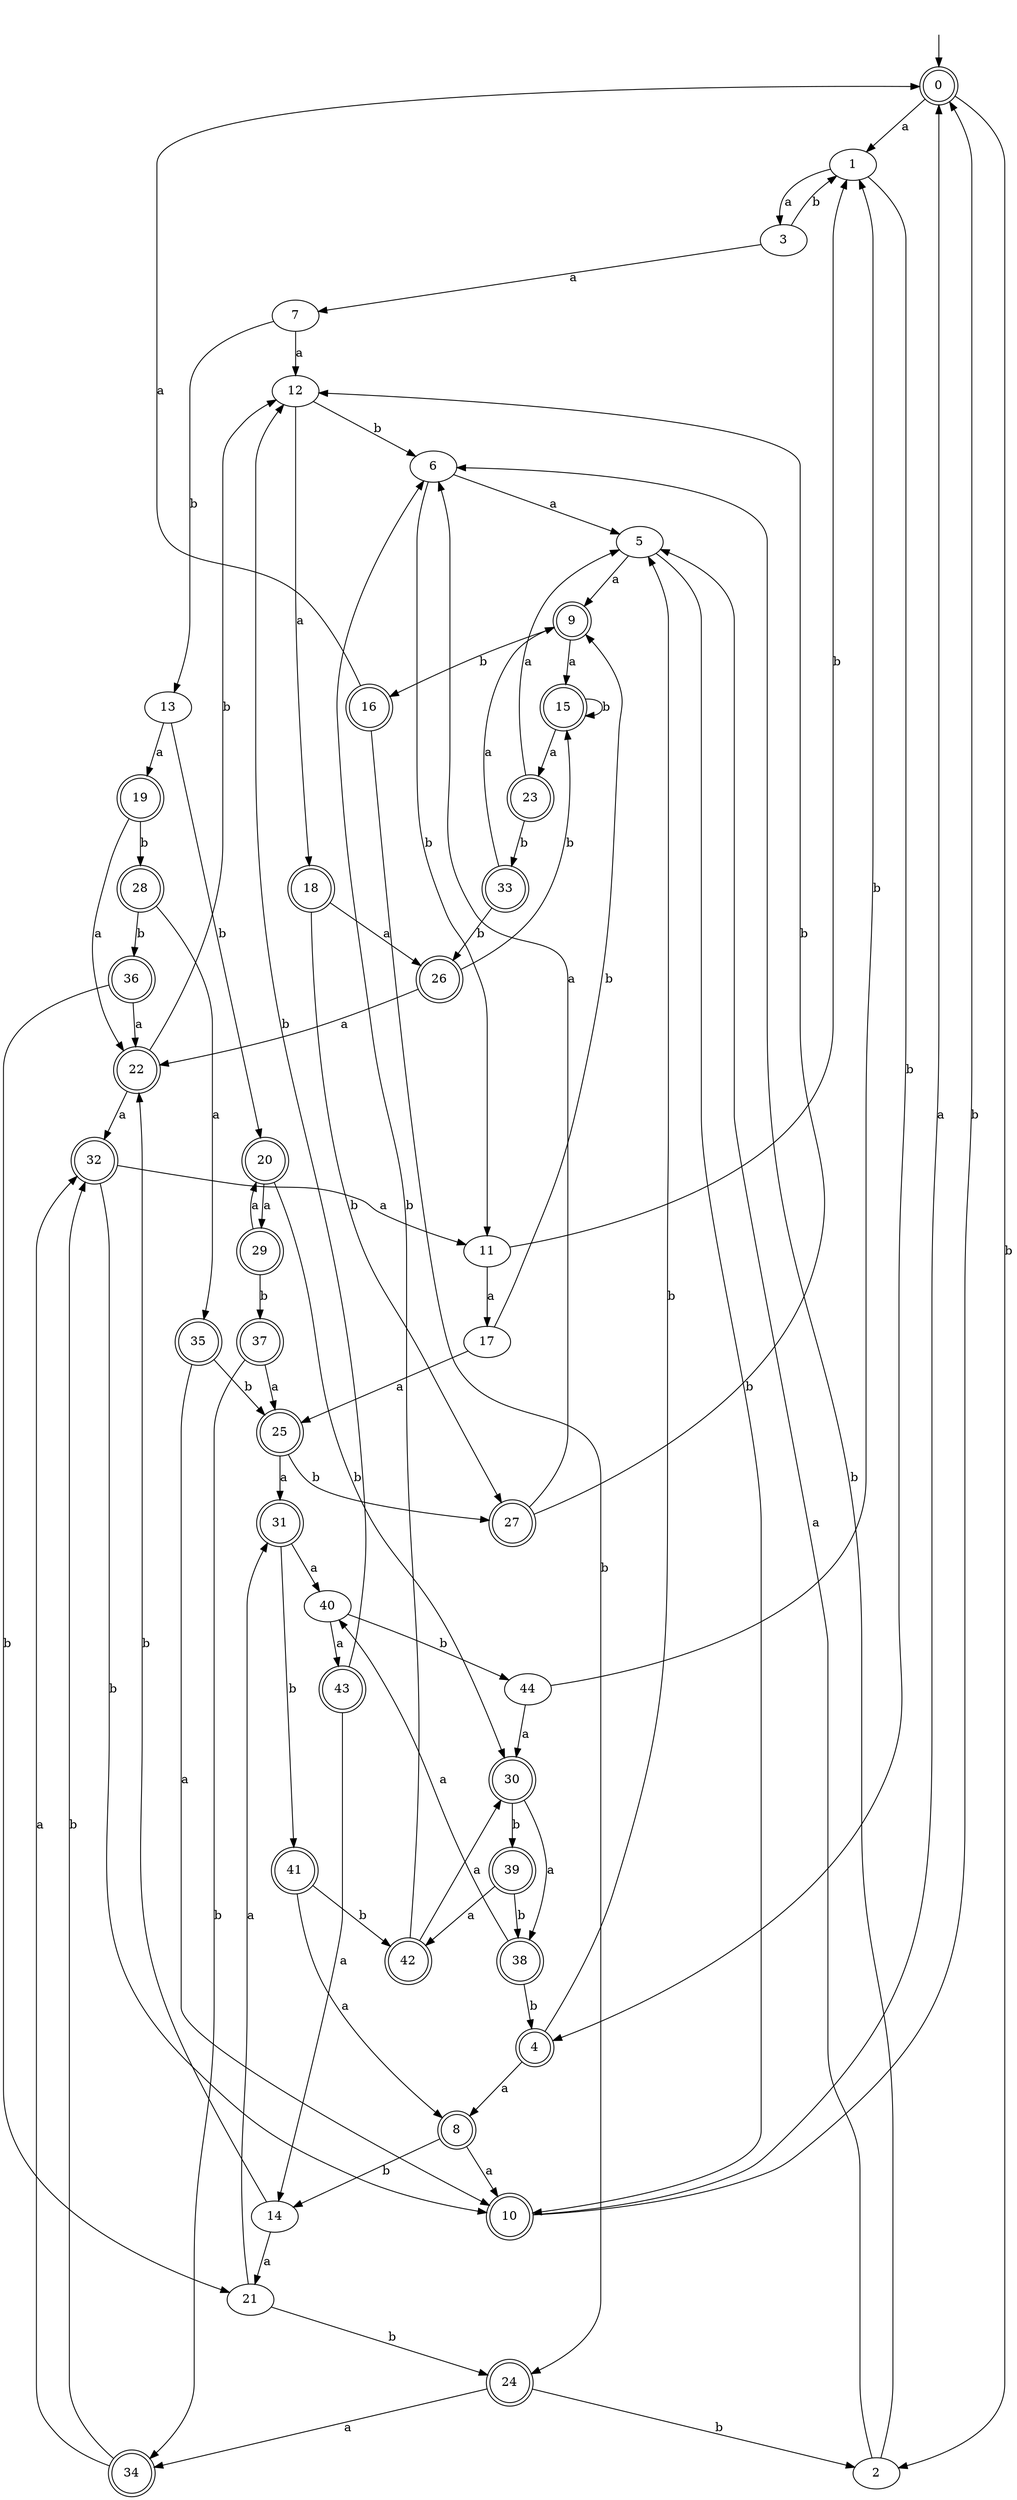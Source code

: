 digraph RandomDFA {
  __start0 [label="", shape=none];
  __start0 -> 0 [label=""];
  0 [shape=circle] [shape=doublecircle]
  0 -> 1 [label="a"]
  0 -> 2 [label="b"]
  1
  1 -> 3 [label="a"]
  1 -> 4 [label="b"]
  2
  2 -> 5 [label="a"]
  2 -> 6 [label="b"]
  3
  3 -> 7 [label="a"]
  3 -> 1 [label="b"]
  4 [shape=doublecircle]
  4 -> 8 [label="a"]
  4 -> 5 [label="b"]
  5
  5 -> 9 [label="a"]
  5 -> 10 [label="b"]
  6
  6 -> 5 [label="a"]
  6 -> 11 [label="b"]
  7
  7 -> 12 [label="a"]
  7 -> 13 [label="b"]
  8 [shape=doublecircle]
  8 -> 10 [label="a"]
  8 -> 14 [label="b"]
  9 [shape=doublecircle]
  9 -> 15 [label="a"]
  9 -> 16 [label="b"]
  10 [shape=doublecircle]
  10 -> 0 [label="a"]
  10 -> 0 [label="b"]
  11
  11 -> 17 [label="a"]
  11 -> 1 [label="b"]
  12
  12 -> 18 [label="a"]
  12 -> 6 [label="b"]
  13
  13 -> 19 [label="a"]
  13 -> 20 [label="b"]
  14
  14 -> 21 [label="a"]
  14 -> 22 [label="b"]
  15 [shape=doublecircle]
  15 -> 23 [label="a"]
  15 -> 15 [label="b"]
  16 [shape=doublecircle]
  16 -> 0 [label="a"]
  16 -> 24 [label="b"]
  17
  17 -> 25 [label="a"]
  17 -> 9 [label="b"]
  18 [shape=doublecircle]
  18 -> 26 [label="a"]
  18 -> 27 [label="b"]
  19 [shape=doublecircle]
  19 -> 22 [label="a"]
  19 -> 28 [label="b"]
  20 [shape=doublecircle]
  20 -> 29 [label="a"]
  20 -> 30 [label="b"]
  21
  21 -> 31 [label="a"]
  21 -> 24 [label="b"]
  22 [shape=doublecircle]
  22 -> 32 [label="a"]
  22 -> 12 [label="b"]
  23 [shape=doublecircle]
  23 -> 5 [label="a"]
  23 -> 33 [label="b"]
  24 [shape=doublecircle]
  24 -> 34 [label="a"]
  24 -> 2 [label="b"]
  25 [shape=doublecircle]
  25 -> 31 [label="a"]
  25 -> 27 [label="b"]
  26 [shape=doublecircle]
  26 -> 22 [label="a"]
  26 -> 15 [label="b"]
  27 [shape=doublecircle]
  27 -> 6 [label="a"]
  27 -> 12 [label="b"]
  28 [shape=doublecircle]
  28 -> 35 [label="a"]
  28 -> 36 [label="b"]
  29 [shape=doublecircle]
  29 -> 20 [label="a"]
  29 -> 37 [label="b"]
  30 [shape=doublecircle]
  30 -> 38 [label="a"]
  30 -> 39 [label="b"]
  31 [shape=doublecircle]
  31 -> 40 [label="a"]
  31 -> 41 [label="b"]
  32 [shape=doublecircle]
  32 -> 11 [label="a"]
  32 -> 10 [label="b"]
  33 [shape=doublecircle]
  33 -> 9 [label="a"]
  33 -> 26 [label="b"]
  34 [shape=doublecircle]
  34 -> 32 [label="a"]
  34 -> 32 [label="b"]
  35 [shape=doublecircle]
  35 -> 10 [label="a"]
  35 -> 25 [label="b"]
  36 [shape=doublecircle]
  36 -> 22 [label="a"]
  36 -> 21 [label="b"]
  37 [shape=doublecircle]
  37 -> 25 [label="a"]
  37 -> 34 [label="b"]
  38 [shape=doublecircle]
  38 -> 40 [label="a"]
  38 -> 4 [label="b"]
  39 [shape=doublecircle]
  39 -> 42 [label="a"]
  39 -> 38 [label="b"]
  40
  40 -> 43 [label="a"]
  40 -> 44 [label="b"]
  41 [shape=doublecircle]
  41 -> 8 [label="a"]
  41 -> 42 [label="b"]
  42 [shape=doublecircle]
  42 -> 30 [label="a"]
  42 -> 6 [label="b"]
  43 [shape=doublecircle]
  43 -> 14 [label="a"]
  43 -> 12 [label="b"]
  44
  44 -> 30 [label="a"]
  44 -> 1 [label="b"]
}
